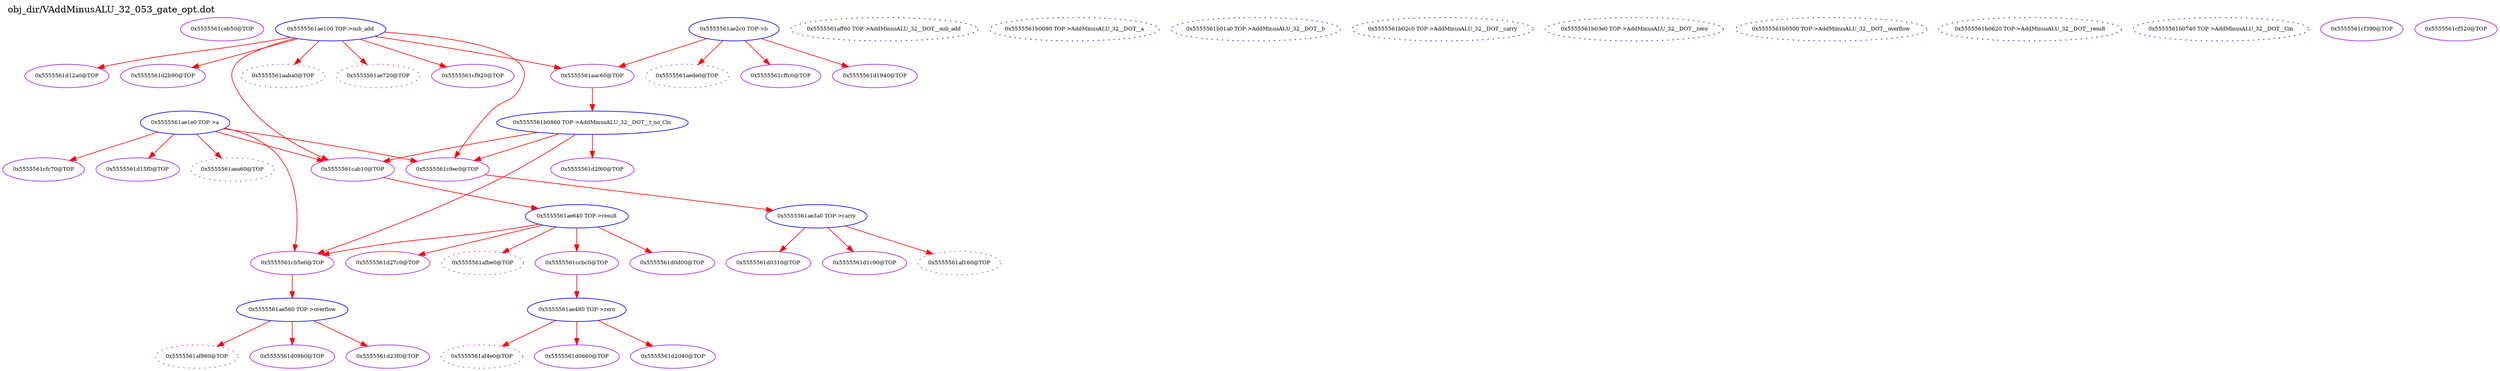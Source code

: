 digraph v3graph {
	graph	[label="obj_dir/VAddMinusALU_32_053_gate_opt.dot",
		 labelloc=t, labeljust=l,
		 //size="7.5,10",
		 rankdir=TB];
	n0	[fontsize=8 label="0x5555561ceb50@TOP", color=purple];
	n1	[fontsize=8 label="0x5555561ae720@TOP", color=purple, style=dotted];
	n2	[fontsize=8 label="0x5555561ae100 TOP->sub_add", color=blue];
	n3	[fontsize=8 label="0x5555561aff60 TOP->AddMinusALU_32__DOT__sub_add", color=blue, style=dotted];
	n4	[fontsize=8 label="0x5555561aea60@TOP", color=purple, style=dotted];
	n5	[fontsize=8 label="0x5555561ae1e0 TOP->a", color=blue];
	n6	[fontsize=8 label="0x5555561b0080 TOP->AddMinusALU_32__DOT__a", color=blue, style=dotted];
	n7	[fontsize=8 label="0x5555561aede0@TOP", color=purple, style=dotted];
	n8	[fontsize=8 label="0x5555561ae2c0 TOP->b", color=blue];
	n9	[fontsize=8 label="0x5555561b01a0 TOP->AddMinusALU_32__DOT__b", color=blue, style=dotted];
	n10	[fontsize=8 label="0x5555561af160@TOP", color=purple, style=dotted];
	n11	[fontsize=8 label="0x5555561ae3a0 TOP->carry", color=blue];
	n12	[fontsize=8 label="0x5555561b02c0 TOP->AddMinusALU_32__DOT__carry", color=blue, style=dotted];
	n13	[fontsize=8 label="0x5555561af4e0@TOP", color=purple, style=dotted];
	n14	[fontsize=8 label="0x5555561ae480 TOP->zero", color=blue];
	n15	[fontsize=8 label="0x5555561b03e0 TOP->AddMinusALU_32__DOT__zero", color=blue, style=dotted];
	n16	[fontsize=8 label="0x5555561af860@TOP", color=purple, style=dotted];
	n17	[fontsize=8 label="0x5555561ae560 TOP->overflow", color=blue];
	n18	[fontsize=8 label="0x5555561b0500 TOP->AddMinusALU_32__DOT__overflow", color=blue, style=dotted];
	n19	[fontsize=8 label="0x5555561afbe0@TOP", color=purple, style=dotted];
	n20	[fontsize=8 label="0x5555561ae640 TOP->result", color=blue];
	n21	[fontsize=8 label="0x5555561b0620 TOP->AddMinusALU_32__DOT__result", color=blue, style=dotted];
	n22	[fontsize=8 label="0x5555561aaba0@TOP", color=purple, style=dotted];
	n23	[fontsize=8 label="0x5555561b0740 TOP->AddMinusALU_32__DOT__Cin", color=blue, style=dotted];
	n24	[fontsize=8 label="0x5555561aac60@TOP", color=purple];
	n25	[fontsize=8 label="0x5555561b0860 TOP->AddMinusALU_32__DOT__t_no_Cin", color=blue];
	n26	[fontsize=8 label="0x5555561c9ec0@TOP", color=purple];
	n27	[fontsize=8 label="0x5555561cab10@TOP", color=purple];
	n28	[fontsize=8 label="0x5555561cb5e0@TOP", color=purple];
	n29	[fontsize=8 label="0x5555561ccbc0@TOP", color=purple];
	n30	[fontsize=8 label="0x5555561cf390@TOP", color=purple];
	n31	[fontsize=8 label="0x5555561cf520@TOP", color=purple];
	n32	[fontsize=8 label="0x5555561cf920@TOP", color=purple];
	n33	[fontsize=8 label="0x5555561cfc70@TOP", color=purple];
	n34	[fontsize=8 label="0x5555561cffc0@TOP", color=purple];
	n35	[fontsize=8 label="0x5555561d0310@TOP", color=purple];
	n36	[fontsize=8 label="0x5555561d0660@TOP", color=purple];
	n37	[fontsize=8 label="0x5555561d09b0@TOP", color=purple];
	n38	[fontsize=8 label="0x5555561d0d00@TOP", color=purple];
	n39	[fontsize=8 label="0x5555561d12a0@TOP", color=purple];
	n40	[fontsize=8 label="0x5555561d15f0@TOP", color=purple];
	n41	[fontsize=8 label="0x5555561d1940@TOP", color=purple];
	n42	[fontsize=8 label="0x5555561d1c90@TOP", color=purple];
	n43	[fontsize=8 label="0x5555561d2040@TOP", color=purple];
	n44	[fontsize=8 label="0x5555561d23f0@TOP", color=purple];
	n45	[fontsize=8 label="0x5555561d27c0@TOP", color=purple];
	n46	[fontsize=8 label="0x5555561d2b90@TOP", color=purple];
	n47	[fontsize=8 label="0x5555561d2f60@TOP", color=purple];
	n2 -> n1 [fontsize=8 label="" weight=1 color=red];
	n2 -> n22 [fontsize=8 label="" weight=1 color=red];
	n2 -> n32 [fontsize=8 label="" weight=1 color=red];
	n2 -> n39 [fontsize=8 label="" weight=1 color=red];
	n2 -> n24 [fontsize=8 label="" weight=1 color=red];
	n2 -> n26 [fontsize=8 label="" weight=1 color=red];
	n2 -> n27 [fontsize=8 label="" weight=1 color=red];
	n2 -> n46 [fontsize=8 label="" weight=1 color=red];
	n5 -> n4 [fontsize=8 label="" weight=1 color=red];
	n5 -> n26 [fontsize=8 label="" weight=1 color=red];
	n5 -> n27 [fontsize=8 label="" weight=1 color=red];
	n5 -> n28 [fontsize=8 label="" weight=2 color=red];
	n5 -> n33 [fontsize=8 label="" weight=1 color=red];
	n5 -> n40 [fontsize=8 label="" weight=1 color=red];
	n8 -> n7 [fontsize=8 label="" weight=1 color=red];
	n8 -> n24 [fontsize=8 label="" weight=1 color=red];
	n8 -> n34 [fontsize=8 label="" weight=1 color=red];
	n8 -> n41 [fontsize=8 label="" weight=1 color=red];
	n11 -> n10 [fontsize=8 label="" weight=1 color=red];
	n11 -> n35 [fontsize=8 label="" weight=1 color=red];
	n11 -> n42 [fontsize=8 label="" weight=1 color=red];
	n14 -> n13 [fontsize=8 label="" weight=1 color=red];
	n14 -> n36 [fontsize=8 label="" weight=1 color=red];
	n14 -> n43 [fontsize=8 label="" weight=1 color=red];
	n17 -> n16 [fontsize=8 label="" weight=1 color=red];
	n17 -> n37 [fontsize=8 label="" weight=1 color=red];
	n17 -> n44 [fontsize=8 label="" weight=1 color=red];
	n20 -> n19 [fontsize=8 label="" weight=1 color=red];
	n20 -> n28 [fontsize=8 label="" weight=1 color=red];
	n20 -> n29 [fontsize=8 label="" weight=1 color=red];
	n20 -> n38 [fontsize=8 label="" weight=1 color=red];
	n20 -> n45 [fontsize=8 label="" weight=1 color=red];
	n24 -> n25 [fontsize=8 label="" weight=1 color=red];
	n25 -> n26 [fontsize=8 label="" weight=1 color=red];
	n25 -> n27 [fontsize=8 label="" weight=1 color=red];
	n25 -> n28 [fontsize=8 label="" weight=1 color=red];
	n25 -> n47 [fontsize=8 label="" weight=1 color=red];
	n26 -> n11 [fontsize=8 label="" weight=1 color=red];
	n27 -> n20 [fontsize=8 label="" weight=1 color=red];
	n28 -> n17 [fontsize=8 label="" weight=1 color=red];
	n29 -> n14 [fontsize=8 label="" weight=1 color=red];
}
